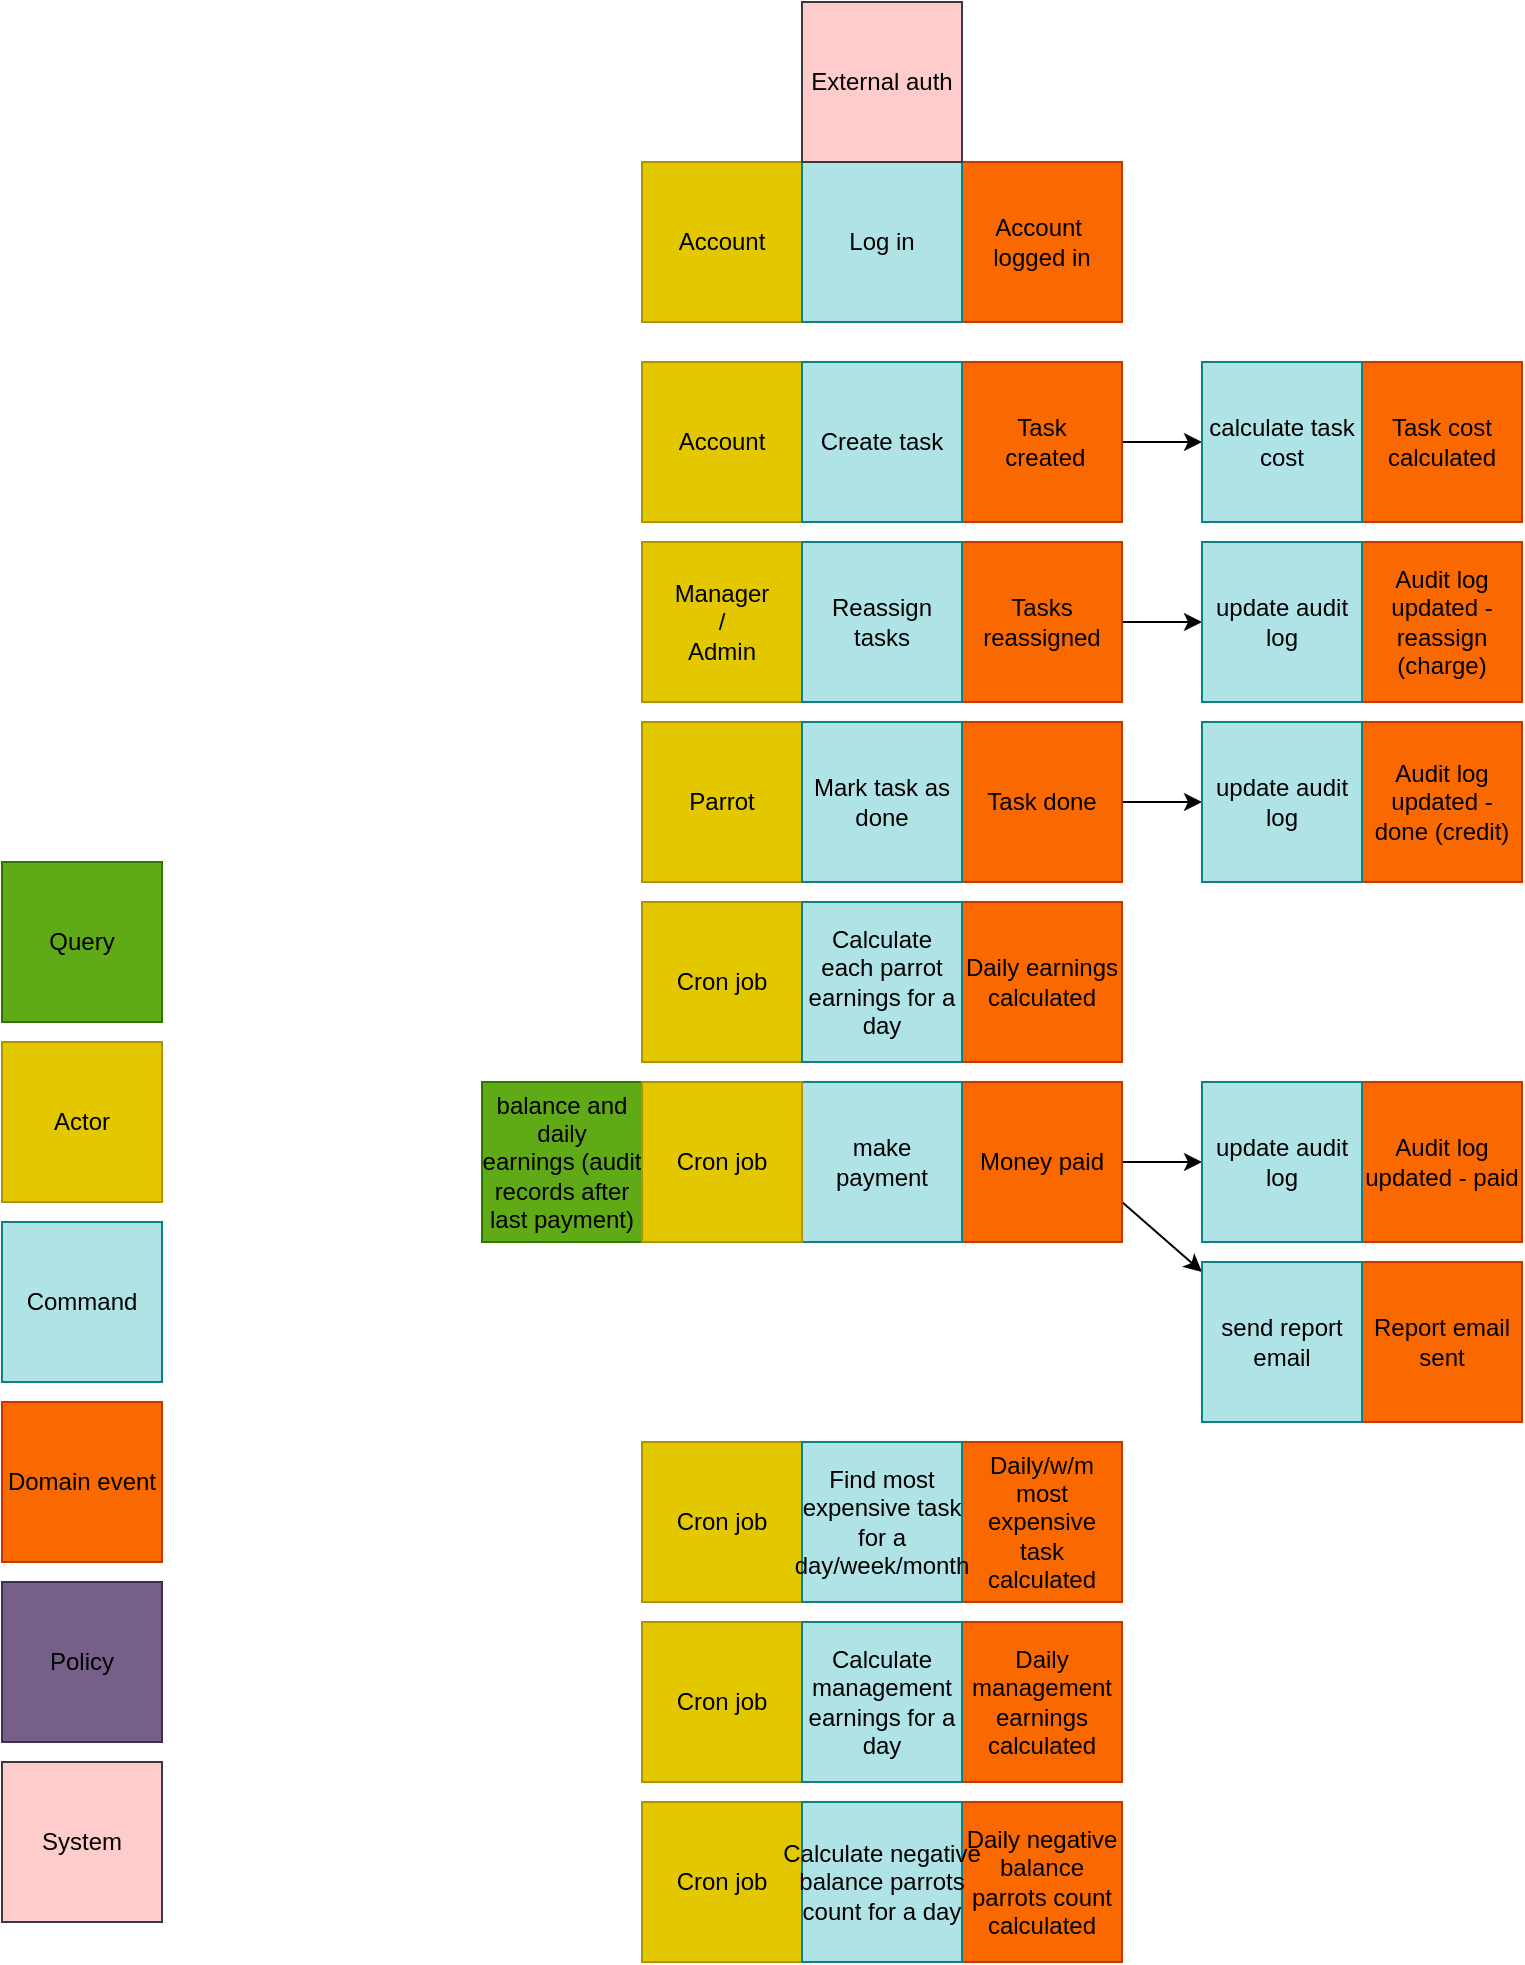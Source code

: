 <mxfile>
    <diagram id="uNnZSbMdCMKl7JxBLD7i" name="Page-1">
        <mxGraphModel dx="977" dy="1911" grid="1" gridSize="10" guides="1" tooltips="1" connect="1" arrows="1" fold="1" page="0" pageScale="1" pageWidth="850" pageHeight="1100" math="0" shadow="0">
            <root>
                <mxCell id="0"/>
                <mxCell id="1" parent="0"/>
                <mxCell id="2" value="&lt;font color=&quot;#000000&quot;&gt;Query&lt;/font&gt;" style="whiteSpace=wrap;html=1;aspect=fixed;fillColor=#60a917;fontColor=#ffffff;strokeColor=#2D7600;" parent="1" vertex="1">
                    <mxGeometry x="30" y="30" width="80" height="80" as="geometry"/>
                </mxCell>
                <mxCell id="3" value="Actor" style="whiteSpace=wrap;html=1;aspect=fixed;fillColor=#e3c800;fontColor=#000000;strokeColor=#B09500;" parent="1" vertex="1">
                    <mxGeometry x="30" y="120" width="80" height="80" as="geometry"/>
                </mxCell>
                <mxCell id="5" value="&lt;font color=&quot;#000000&quot;&gt;Command&lt;/font&gt;" style="whiteSpace=wrap;html=1;aspect=fixed;fillColor=#b0e3e6;strokeColor=#0e8088;" parent="1" vertex="1">
                    <mxGeometry x="30" y="210" width="80" height="80" as="geometry"/>
                </mxCell>
                <mxCell id="6" value="Domain event" style="whiteSpace=wrap;html=1;aspect=fixed;fontColor=#000000;fillColor=#fa6800;strokeColor=#C73500;" parent="1" vertex="1">
                    <mxGeometry x="30" y="300" width="80" height="80" as="geometry"/>
                </mxCell>
                <mxCell id="7" value="&lt;font color=&quot;#000000&quot;&gt;Policy&lt;/font&gt;" style="whiteSpace=wrap;html=1;aspect=fixed;fontColor=#ffffff;fillColor=#76608a;strokeColor=#432D57;" parent="1" vertex="1">
                    <mxGeometry x="30" y="390" width="80" height="80" as="geometry"/>
                </mxCell>
                <mxCell id="8" value="&lt;font color=&quot;#000000&quot;&gt;System&lt;/font&gt;" style="whiteSpace=wrap;html=1;aspect=fixed;fillColor=#ffcccc;strokeColor=#36393d;" parent="1" vertex="1">
                    <mxGeometry x="30" y="480" width="80" height="80" as="geometry"/>
                </mxCell>
                <mxCell id="12" value="Account&amp;nbsp; logged in" style="whiteSpace=wrap;html=1;aspect=fixed;fontColor=#000000;fillColor=#fa6800;strokeColor=#C73500;" parent="1" vertex="1">
                    <mxGeometry x="510" y="-320" width="80" height="80" as="geometry"/>
                </mxCell>
                <mxCell id="56" value="" style="edgeStyle=none;html=1;" parent="1" source="14" target="55" edge="1">
                    <mxGeometry relative="1" as="geometry"/>
                </mxCell>
                <mxCell id="14" value="Task&lt;br&gt;&amp;nbsp;created" style="whiteSpace=wrap;html=1;aspect=fixed;fontColor=#000000;fillColor=#fa6800;strokeColor=#C73500;" parent="1" vertex="1">
                    <mxGeometry x="510" y="-220" width="80" height="80" as="geometry"/>
                </mxCell>
                <mxCell id="67" value="" style="edgeStyle=none;html=1;entryX=0;entryY=0.5;entryDx=0;entryDy=0;" parent="1" source="15" target="69" edge="1">
                    <mxGeometry relative="1" as="geometry">
                        <mxPoint x="630" y="-90" as="targetPoint"/>
                    </mxGeometry>
                </mxCell>
                <mxCell id="15" value="Tasks reassigned" style="whiteSpace=wrap;html=1;aspect=fixed;fontColor=#000000;fillColor=#fa6800;strokeColor=#C73500;" parent="1" vertex="1">
                    <mxGeometry x="510" y="-130" width="80" height="80" as="geometry"/>
                </mxCell>
                <mxCell id="73" value="" style="edgeStyle=none;html=1;entryX=0;entryY=0.5;entryDx=0;entryDy=0;" parent="1" source="16" target="75" edge="1">
                    <mxGeometry relative="1" as="geometry">
                        <mxPoint x="630" as="targetPoint"/>
                    </mxGeometry>
                </mxCell>
                <mxCell id="16" value="Task done" style="whiteSpace=wrap;html=1;aspect=fixed;fontColor=#000000;fillColor=#fa6800;strokeColor=#C73500;" parent="1" vertex="1">
                    <mxGeometry x="510" y="-40" width="80" height="80" as="geometry"/>
                </mxCell>
                <mxCell id="18" value="Task cost calculated" style="whiteSpace=wrap;html=1;aspect=fixed;fontColor=#000000;fillColor=#fa6800;strokeColor=#C73500;" parent="1" vertex="1">
                    <mxGeometry x="710" y="-220" width="80" height="80" as="geometry"/>
                </mxCell>
                <mxCell id="21" value="Daily earnings calculated" style="whiteSpace=wrap;html=1;aspect=fixed;fontColor=#000000;fillColor=#fa6800;strokeColor=#C73500;" parent="1" vertex="1">
                    <mxGeometry x="510" y="50" width="80" height="80" as="geometry"/>
                </mxCell>
                <mxCell id="22" value="Report email sent" style="whiteSpace=wrap;html=1;aspect=fixed;fontColor=#000000;fillColor=#fa6800;strokeColor=#C73500;" parent="1" vertex="1">
                    <mxGeometry x="710" y="230" width="80" height="80" as="geometry"/>
                </mxCell>
                <mxCell id="80" value="" style="edgeStyle=none;html=1;" parent="1" source="24" target="79" edge="1">
                    <mxGeometry relative="1" as="geometry"/>
                </mxCell>
                <mxCell id="82" style="edgeStyle=none;html=1;exitX=1;exitY=0.75;exitDx=0;exitDy=0;" parent="1" source="24" target="81" edge="1">
                    <mxGeometry relative="1" as="geometry"/>
                </mxCell>
                <mxCell id="24" value="Money paid" style="whiteSpace=wrap;html=1;aspect=fixed;fontColor=#000000;fillColor=#fa6800;strokeColor=#C73500;" parent="1" vertex="1">
                    <mxGeometry x="510" y="140" width="80" height="80" as="geometry"/>
                </mxCell>
                <mxCell id="25" value="Audit log updated - paid" style="whiteSpace=wrap;html=1;aspect=fixed;fontColor=#000000;fillColor=#fa6800;strokeColor=#C73500;" parent="1" vertex="1">
                    <mxGeometry x="710" y="140" width="80" height="80" as="geometry"/>
                </mxCell>
                <mxCell id="26" value="Daily management earnings calculated" style="whiteSpace=wrap;html=1;aspect=fixed;fontColor=#000000;fillColor=#fa6800;strokeColor=#C73500;" parent="1" vertex="1">
                    <mxGeometry x="510" y="410" width="80" height="80" as="geometry"/>
                </mxCell>
                <mxCell id="27" value="Daily negative balance parrots count calculated" style="whiteSpace=wrap;html=1;aspect=fixed;fontColor=#000000;fillColor=#fa6800;strokeColor=#C73500;" parent="1" vertex="1">
                    <mxGeometry x="510" y="500" width="80" height="80" as="geometry"/>
                </mxCell>
                <mxCell id="28" value="Daily/w/m most expensive task calculated" style="whiteSpace=wrap;html=1;aspect=fixed;fontColor=#000000;fillColor=#fa6800;strokeColor=#C73500;" parent="1" vertex="1">
                    <mxGeometry x="510" y="320" width="80" height="80" as="geometry"/>
                </mxCell>
                <mxCell id="29" value="Account" style="whiteSpace=wrap;html=1;aspect=fixed;fillColor=#e3c800;fontColor=#000000;strokeColor=#B09500;" parent="1" vertex="1">
                    <mxGeometry x="350" y="-320" width="80" height="80" as="geometry"/>
                </mxCell>
                <mxCell id="30" value="&lt;font color=&quot;#000000&quot;&gt;Log in&lt;/font&gt;" style="whiteSpace=wrap;html=1;aspect=fixed;fillColor=#b0e3e6;strokeColor=#0e8088;" parent="1" vertex="1">
                    <mxGeometry x="430" y="-320" width="80" height="80" as="geometry"/>
                </mxCell>
                <mxCell id="31" value="Account" style="whiteSpace=wrap;html=1;aspect=fixed;fillColor=#e3c800;fontColor=#000000;strokeColor=#B09500;" parent="1" vertex="1">
                    <mxGeometry x="350" y="-220" width="80" height="80" as="geometry"/>
                </mxCell>
                <mxCell id="32" value="&lt;font color=&quot;#000000&quot;&gt;Create task&lt;/font&gt;" style="whiteSpace=wrap;html=1;aspect=fixed;fillColor=#b0e3e6;strokeColor=#0e8088;" parent="1" vertex="1">
                    <mxGeometry x="430" y="-220" width="80" height="80" as="geometry"/>
                </mxCell>
                <mxCell id="34" value="Manager&lt;br&gt;/&lt;br&gt;Admin" style="whiteSpace=wrap;html=1;aspect=fixed;fillColor=#e3c800;fontColor=#000000;strokeColor=#B09500;" parent="1" vertex="1">
                    <mxGeometry x="350" y="-130" width="80" height="80" as="geometry"/>
                </mxCell>
                <mxCell id="35" value="&lt;font color=&quot;#000000&quot;&gt;Reassign tasks&lt;/font&gt;" style="whiteSpace=wrap;html=1;aspect=fixed;fillColor=#b0e3e6;strokeColor=#0e8088;" parent="1" vertex="1">
                    <mxGeometry x="430" y="-130" width="80" height="80" as="geometry"/>
                </mxCell>
                <mxCell id="37" value="Parrot" style="whiteSpace=wrap;html=1;aspect=fixed;fillColor=#e3c800;fontColor=#000000;strokeColor=#B09500;" parent="1" vertex="1">
                    <mxGeometry x="350" y="-40" width="80" height="80" as="geometry"/>
                </mxCell>
                <mxCell id="38" value="&lt;font color=&quot;#000000&quot;&gt;Mark task as done&lt;/font&gt;" style="whiteSpace=wrap;html=1;aspect=fixed;fillColor=#b0e3e6;strokeColor=#0e8088;" parent="1" vertex="1">
                    <mxGeometry x="430" y="-40" width="80" height="80" as="geometry"/>
                </mxCell>
                <mxCell id="39" value="Audit log updated - reassign (charge)" style="whiteSpace=wrap;html=1;aspect=fixed;fontColor=#000000;fillColor=#fa6800;strokeColor=#C73500;" parent="1" vertex="1">
                    <mxGeometry x="710" y="-130" width="80" height="80" as="geometry"/>
                </mxCell>
                <mxCell id="40" value="Audit log updated - done (credit)" style="whiteSpace=wrap;html=1;aspect=fixed;fontColor=#000000;fillColor=#fa6800;strokeColor=#C73500;" parent="1" vertex="1">
                    <mxGeometry x="710" y="-40" width="80" height="80" as="geometry"/>
                </mxCell>
                <mxCell id="41" value="Cron job" style="whiteSpace=wrap;html=1;aspect=fixed;fillColor=#e3c800;fontColor=#000000;strokeColor=#B09500;" parent="1" vertex="1">
                    <mxGeometry x="350" y="410" width="80" height="80" as="geometry"/>
                </mxCell>
                <mxCell id="42" value="Cron job" style="whiteSpace=wrap;html=1;aspect=fixed;fillColor=#e3c800;fontColor=#000000;strokeColor=#B09500;" parent="1" vertex="1">
                    <mxGeometry x="350" y="320" width="80" height="80" as="geometry"/>
                </mxCell>
                <mxCell id="43" value="Cron job" style="whiteSpace=wrap;html=1;aspect=fixed;fillColor=#e3c800;fontColor=#000000;strokeColor=#B09500;" parent="1" vertex="1">
                    <mxGeometry x="350" y="500" width="80" height="80" as="geometry"/>
                </mxCell>
                <mxCell id="45" value="&lt;font color=&quot;#000000&quot;&gt;Find most expensive task for a day/week/month&lt;/font&gt;" style="whiteSpace=wrap;html=1;aspect=fixed;fillColor=#b0e3e6;strokeColor=#0e8088;" parent="1" vertex="1">
                    <mxGeometry x="430" y="320" width="80" height="80" as="geometry"/>
                </mxCell>
                <mxCell id="47" value="&lt;font color=&quot;#000000&quot;&gt;Calculate management earnings for a day&lt;/font&gt;" style="whiteSpace=wrap;html=1;aspect=fixed;fillColor=#b0e3e6;strokeColor=#0e8088;" parent="1" vertex="1">
                    <mxGeometry x="430" y="410" width="80" height="80" as="geometry"/>
                </mxCell>
                <mxCell id="48" value="Cron job" style="whiteSpace=wrap;html=1;aspect=fixed;fillColor=#e3c800;fontColor=#000000;strokeColor=#B09500;" parent="1" vertex="1">
                    <mxGeometry x="350" y="50" width="80" height="80" as="geometry"/>
                </mxCell>
                <mxCell id="49" value="&lt;font color=&quot;#000000&quot;&gt;Calculate each parrot earnings for a day&lt;/font&gt;" style="whiteSpace=wrap;html=1;aspect=fixed;fillColor=#b0e3e6;strokeColor=#0e8088;" parent="1" vertex="1">
                    <mxGeometry x="430" y="50" width="80" height="80" as="geometry"/>
                </mxCell>
                <mxCell id="52" value="&lt;font color=&quot;#000000&quot;&gt;balance and daily earnings&amp;nbsp;&lt;/font&gt;&lt;span style=&quot;color: rgb(0, 0, 0);&quot;&gt;(audit records after last payment)&lt;/span&gt;" style="whiteSpace=wrap;html=1;aspect=fixed;fillColor=#60a917;fontColor=#ffffff;strokeColor=#2D7600;" parent="1" vertex="1">
                    <mxGeometry x="270" y="140" width="80" height="80" as="geometry"/>
                </mxCell>
                <mxCell id="54" value="&lt;font color=&quot;#000000&quot;&gt;Calculate&amp;nbsp;&lt;/font&gt;&lt;span style=&quot;color: rgb(0, 0, 0);&quot;&gt;negative balance parrots count&lt;/span&gt;&lt;font color=&quot;#000000&quot;&gt;&amp;nbsp;for a day&lt;/font&gt;" style="whiteSpace=wrap;html=1;aspect=fixed;fillColor=#b0e3e6;strokeColor=#0e8088;" parent="1" vertex="1">
                    <mxGeometry x="430" y="500" width="80" height="80" as="geometry"/>
                </mxCell>
                <mxCell id="55" value="&lt;font color=&quot;#000000&quot;&gt;calculate task cost&lt;/font&gt;" style="whiteSpace=wrap;html=1;aspect=fixed;fillColor=#b0e3e6;strokeColor=#0e8088;" parent="1" vertex="1">
                    <mxGeometry x="630" y="-220" width="80" height="80" as="geometry"/>
                </mxCell>
                <mxCell id="69" value="&lt;font color=&quot;#000000&quot;&gt;update audit log&lt;/font&gt;" style="whiteSpace=wrap;html=1;aspect=fixed;fillColor=#b0e3e6;strokeColor=#0e8088;" parent="1" vertex="1">
                    <mxGeometry x="630" y="-130" width="80" height="80" as="geometry"/>
                </mxCell>
                <mxCell id="75" value="&lt;font color=&quot;#000000&quot;&gt;update audit log&lt;/font&gt;" style="whiteSpace=wrap;html=1;aspect=fixed;fillColor=#b0e3e6;strokeColor=#0e8088;" parent="1" vertex="1">
                    <mxGeometry x="630" y="-40" width="80" height="80" as="geometry"/>
                </mxCell>
                <mxCell id="78" value="&lt;font color=&quot;#000000&quot;&gt;make payment&lt;/font&gt;" style="whiteSpace=wrap;html=1;aspect=fixed;fillColor=#b0e3e6;strokeColor=#0e8088;" parent="1" vertex="1">
                    <mxGeometry x="430" y="140" width="80" height="80" as="geometry"/>
                </mxCell>
                <mxCell id="79" value="&lt;font color=&quot;#000000&quot;&gt;update audit log&lt;/font&gt;" style="whiteSpace=wrap;html=1;aspect=fixed;fillColor=#b0e3e6;strokeColor=#0e8088;" parent="1" vertex="1">
                    <mxGeometry x="630" y="140" width="80" height="80" as="geometry"/>
                </mxCell>
                <mxCell id="81" value="&lt;font color=&quot;#000000&quot;&gt;send report email&lt;/font&gt;" style="whiteSpace=wrap;html=1;aspect=fixed;fillColor=#b0e3e6;strokeColor=#0e8088;" parent="1" vertex="1">
                    <mxGeometry x="630" y="230" width="80" height="80" as="geometry"/>
                </mxCell>
                <mxCell id="83" value="&lt;span style=&quot;color: rgb(0, 0, 0);&quot;&gt;External auth&lt;/span&gt;" style="whiteSpace=wrap;html=1;aspect=fixed;fillColor=#ffcccc;strokeColor=#36393d;" parent="1" vertex="1">
                    <mxGeometry x="430" y="-400" width="80" height="80" as="geometry"/>
                </mxCell>
                <mxCell id="85" value="Cron job" style="whiteSpace=wrap;html=1;aspect=fixed;fillColor=#e3c800;fontColor=#000000;strokeColor=#B09500;" vertex="1" parent="1">
                    <mxGeometry x="350" y="140" width="80" height="80" as="geometry"/>
                </mxCell>
            </root>
        </mxGraphModel>
    </diagram>
</mxfile>